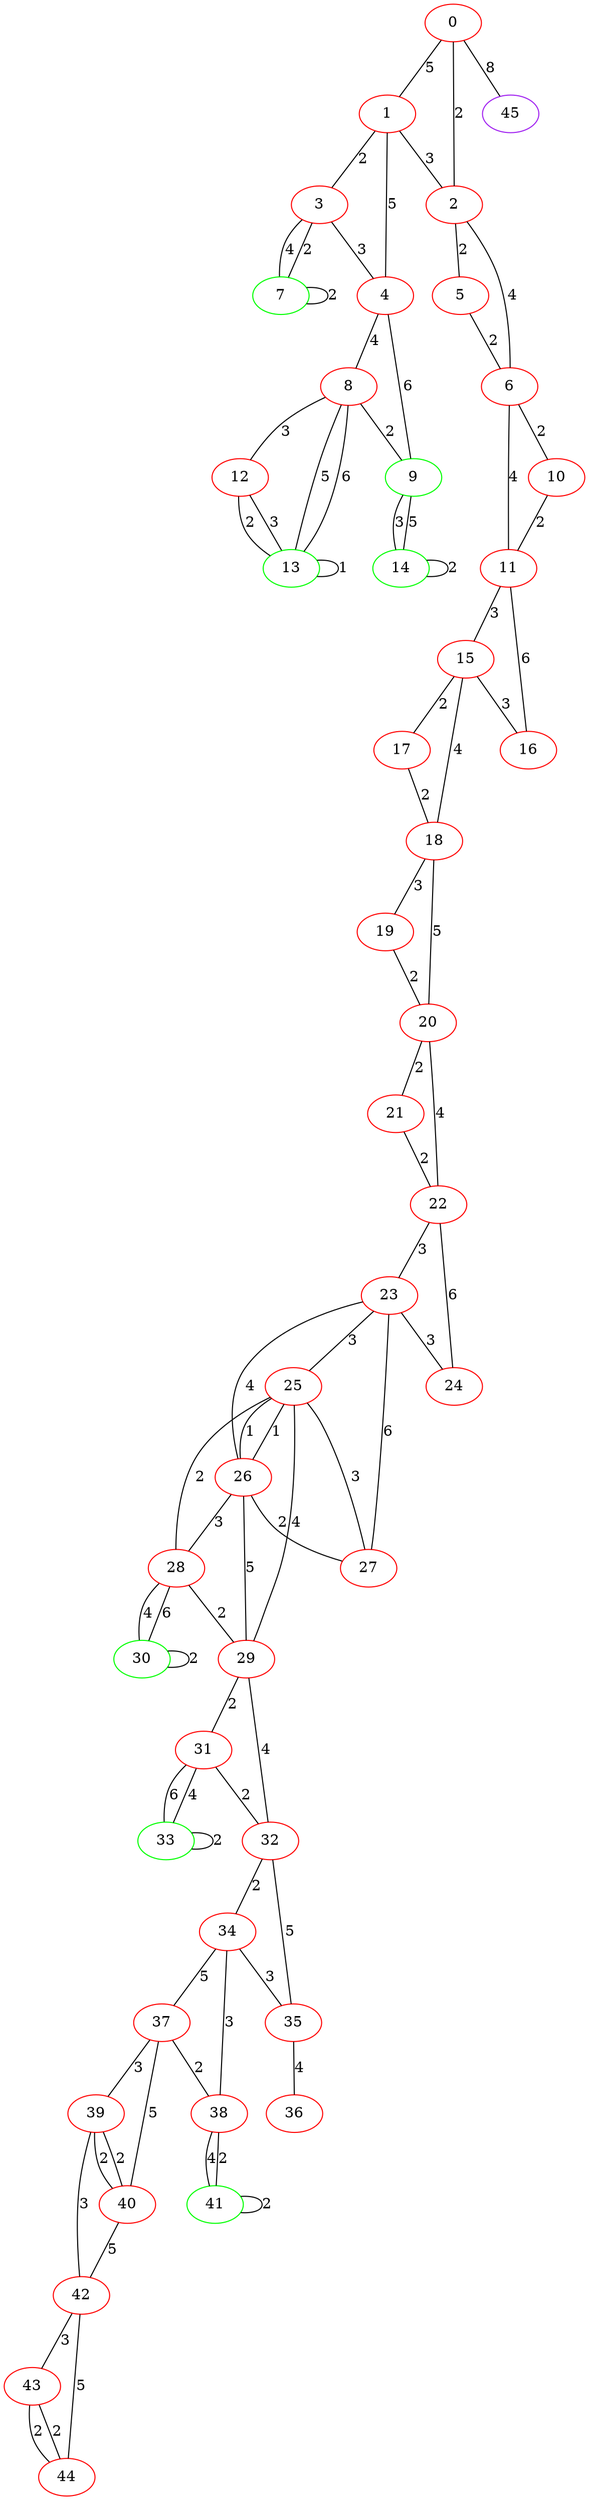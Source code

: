 graph "" {
0 [color=red, weight=1];
1 [color=red, weight=1];
2 [color=red, weight=1];
3 [color=red, weight=1];
4 [color=red, weight=1];
5 [color=red, weight=1];
6 [color=red, weight=1];
7 [color=green, weight=2];
8 [color=red, weight=1];
9 [color=green, weight=2];
10 [color=red, weight=1];
11 [color=red, weight=1];
12 [color=red, weight=1];
13 [color=green, weight=2];
14 [color=green, weight=2];
15 [color=red, weight=1];
16 [color=red, weight=1];
17 [color=red, weight=1];
18 [color=red, weight=1];
19 [color=red, weight=1];
20 [color=red, weight=1];
21 [color=red, weight=1];
22 [color=red, weight=1];
23 [color=red, weight=1];
24 [color=red, weight=1];
25 [color=red, weight=1];
26 [color=red, weight=1];
27 [color=red, weight=1];
28 [color=red, weight=1];
29 [color=red, weight=1];
30 [color=green, weight=2];
31 [color=red, weight=1];
32 [color=red, weight=1];
33 [color=green, weight=2];
34 [color=red, weight=1];
35 [color=red, weight=1];
36 [color=red, weight=1];
37 [color=red, weight=1];
38 [color=red, weight=1];
39 [color=red, weight=1];
40 [color=red, weight=1];
41 [color=green, weight=2];
42 [color=red, weight=1];
43 [color=red, weight=1];
44 [color=red, weight=1];
45 [color=purple, weight=4];
0 -- 1  [key=0, label=5];
0 -- 2  [key=0, label=2];
0 -- 45  [key=0, label=8];
1 -- 2  [key=0, label=3];
1 -- 3  [key=0, label=2];
1 -- 4  [key=0, label=5];
2 -- 5  [key=0, label=2];
2 -- 6  [key=0, label=4];
3 -- 4  [key=0, label=3];
3 -- 7  [key=0, label=4];
3 -- 7  [key=1, label=2];
4 -- 8  [key=0, label=4];
4 -- 9  [key=0, label=6];
5 -- 6  [key=0, label=2];
6 -- 10  [key=0, label=2];
6 -- 11  [key=0, label=4];
7 -- 7  [key=0, label=2];
8 -- 12  [key=0, label=3];
8 -- 13  [key=0, label=5];
8 -- 13  [key=1, label=6];
8 -- 9  [key=0, label=2];
9 -- 14  [key=0, label=3];
9 -- 14  [key=1, label=5];
10 -- 11  [key=0, label=2];
11 -- 16  [key=0, label=6];
11 -- 15  [key=0, label=3];
12 -- 13  [key=0, label=2];
12 -- 13  [key=1, label=3];
13 -- 13  [key=0, label=1];
14 -- 14  [key=0, label=2];
15 -- 16  [key=0, label=3];
15 -- 17  [key=0, label=2];
15 -- 18  [key=0, label=4];
17 -- 18  [key=0, label=2];
18 -- 19  [key=0, label=3];
18 -- 20  [key=0, label=5];
19 -- 20  [key=0, label=2];
20 -- 21  [key=0, label=2];
20 -- 22  [key=0, label=4];
21 -- 22  [key=0, label=2];
22 -- 24  [key=0, label=6];
22 -- 23  [key=0, label=3];
23 -- 24  [key=0, label=3];
23 -- 25  [key=0, label=3];
23 -- 26  [key=0, label=4];
23 -- 27  [key=0, label=6];
25 -- 26  [key=0, label=1];
25 -- 26  [key=1, label=1];
25 -- 27  [key=0, label=3];
25 -- 28  [key=0, label=2];
25 -- 29  [key=0, label=4];
26 -- 27  [key=0, label=2];
26 -- 28  [key=0, label=3];
26 -- 29  [key=0, label=5];
28 -- 29  [key=0, label=2];
28 -- 30  [key=0, label=6];
28 -- 30  [key=1, label=4];
29 -- 32  [key=0, label=4];
29 -- 31  [key=0, label=2];
30 -- 30  [key=0, label=2];
31 -- 32  [key=0, label=2];
31 -- 33  [key=0, label=6];
31 -- 33  [key=1, label=4];
32 -- 34  [key=0, label=2];
32 -- 35  [key=0, label=5];
33 -- 33  [key=0, label=2];
34 -- 35  [key=0, label=3];
34 -- 37  [key=0, label=5];
34 -- 38  [key=0, label=3];
35 -- 36  [key=0, label=4];
37 -- 40  [key=0, label=5];
37 -- 38  [key=0, label=2];
37 -- 39  [key=0, label=3];
38 -- 41  [key=0, label=4];
38 -- 41  [key=1, label=2];
39 -- 40  [key=0, label=2];
39 -- 40  [key=1, label=2];
39 -- 42  [key=0, label=3];
40 -- 42  [key=0, label=5];
41 -- 41  [key=0, label=2];
42 -- 43  [key=0, label=3];
42 -- 44  [key=0, label=5];
43 -- 44  [key=0, label=2];
43 -- 44  [key=1, label=2];
}
